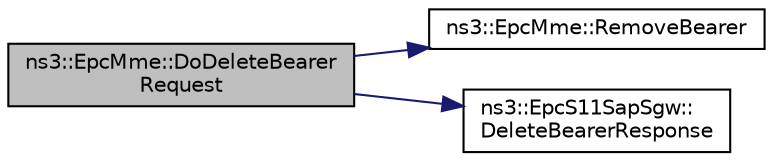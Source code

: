 digraph "ns3::EpcMme::DoDeleteBearerRequest"
{
  edge [fontname="Helvetica",fontsize="10",labelfontname="Helvetica",labelfontsize="10"];
  node [fontname="Helvetica",fontsize="10",shape=record];
  rankdir="LR";
  Node1 [label="ns3::EpcMme::DoDeleteBearer\lRequest",height=0.2,width=0.4,color="black", fillcolor="grey75", style="filled", fontcolor="black"];
  Node1 -> Node2 [color="midnightblue",fontsize="10",style="solid"];
  Node2 [label="ns3::EpcMme::RemoveBearer",height=0.2,width=0.4,color="black", fillcolor="white", style="filled",URL="$dc/d2d/classns3_1_1EpcMme.html#a31f5cf4e6a96d623cad65525c8bddf9a",tooltip="This Function erases all contexts of bearer from MME side. "];
  Node1 -> Node3 [color="midnightblue",fontsize="10",style="solid"];
  Node3 [label="ns3::EpcS11SapSgw::\lDeleteBearerResponse",height=0.2,width=0.4,color="black", fillcolor="white", style="filled",URL="$d9/d42/classns3_1_1EpcS11SapSgw.html#a2f70f36b1e3847cbaeb18a8047a01c7d",tooltip="As per 3GPP TS 29.274 Release 9 V9.3.0, a Delete Bearer Command message shall be sent on the S11 inte..."];
}
